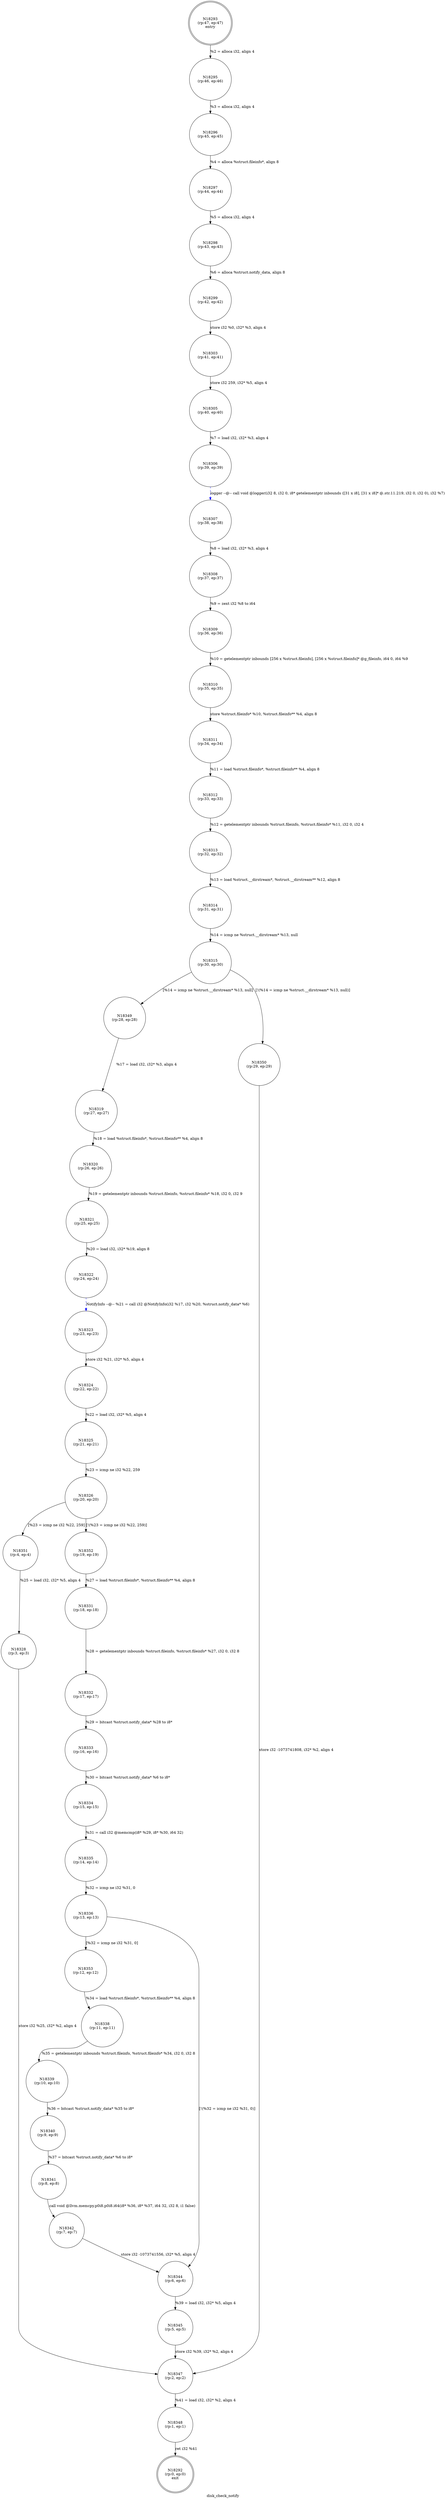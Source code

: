 digraph disk_check_notify {
label="disk_check_notify"
18292 [label="N18292\n(rp:0, ep:0)\nexit", shape="doublecircle"]
18293 [label="N18293\n(rp:47, ep:47)\nentry", shape="doublecircle"]
18293 -> 18295 [label="%2 = alloca i32, align 4"]
18295 [label="N18295\n(rp:46, ep:46)", shape="circle"]
18295 -> 18296 [label="%3 = alloca i32, align 4"]
18296 [label="N18296\n(rp:45, ep:45)", shape="circle"]
18296 -> 18297 [label="%4 = alloca %struct.fileinfo*, align 8"]
18297 [label="N18297\n(rp:44, ep:44)", shape="circle"]
18297 -> 18298 [label="%5 = alloca i32, align 4"]
18298 [label="N18298\n(rp:43, ep:43)", shape="circle"]
18298 -> 18299 [label="%6 = alloca %struct.notify_data, align 8"]
18299 [label="N18299\n(rp:42, ep:42)", shape="circle"]
18299 -> 18303 [label="store i32 %0, i32* %3, align 4"]
18303 [label="N18303\n(rp:41, ep:41)", shape="circle"]
18303 -> 18305 [label="store i32 259, i32* %5, align 4"]
18305 [label="N18305\n(rp:40, ep:40)", shape="circle"]
18305 -> 18306 [label="%7 = load i32, i32* %3, align 4"]
18306 [label="N18306\n(rp:39, ep:39)", shape="circle"]
18306 -> 18307 [label="logger --@-- call void @logger(i32 8, i32 0, i8* getelementptr inbounds ([31 x i8], [31 x i8]* @.str.11.219, i32 0, i32 0), i32 %7)", style="dashed", color="blue"]
18307 [label="N18307\n(rp:38, ep:38)", shape="circle"]
18307 -> 18308 [label="%8 = load i32, i32* %3, align 4"]
18308 [label="N18308\n(rp:37, ep:37)", shape="circle"]
18308 -> 18309 [label="%9 = zext i32 %8 to i64"]
18309 [label="N18309\n(rp:36, ep:36)", shape="circle"]
18309 -> 18310 [label="%10 = getelementptr inbounds [256 x %struct.fileinfo], [256 x %struct.fileinfo]* @g_fileinfo, i64 0, i64 %9"]
18310 [label="N18310\n(rp:35, ep:35)", shape="circle"]
18310 -> 18311 [label="store %struct.fileinfo* %10, %struct.fileinfo** %4, align 8"]
18311 [label="N18311\n(rp:34, ep:34)", shape="circle"]
18311 -> 18312 [label="%11 = load %struct.fileinfo*, %struct.fileinfo** %4, align 8"]
18312 [label="N18312\n(rp:33, ep:33)", shape="circle"]
18312 -> 18313 [label="%12 = getelementptr inbounds %struct.fileinfo, %struct.fileinfo* %11, i32 0, i32 4"]
18313 [label="N18313\n(rp:32, ep:32)", shape="circle"]
18313 -> 18314 [label="%13 = load %struct.__dirstream*, %struct.__dirstream** %12, align 8"]
18314 [label="N18314\n(rp:31, ep:31)", shape="circle"]
18314 -> 18315 [label="%14 = icmp ne %struct.__dirstream* %13, null"]
18315 [label="N18315\n(rp:30, ep:30)", shape="circle"]
18315 -> 18349 [label="[%14 = icmp ne %struct.__dirstream* %13, null]"]
18315 -> 18350 [label="[!(%14 = icmp ne %struct.__dirstream* %13, null)]"]
18319 [label="N18319\n(rp:27, ep:27)", shape="circle"]
18319 -> 18320 [label="%18 = load %struct.fileinfo*, %struct.fileinfo** %4, align 8"]
18320 [label="N18320\n(rp:26, ep:26)", shape="circle"]
18320 -> 18321 [label="%19 = getelementptr inbounds %struct.fileinfo, %struct.fileinfo* %18, i32 0, i32 9"]
18321 [label="N18321\n(rp:25, ep:25)", shape="circle"]
18321 -> 18322 [label="%20 = load i32, i32* %19, align 8"]
18322 [label="N18322\n(rp:24, ep:24)", shape="circle"]
18322 -> 18323 [label="NotifyInfo --@-- %21 = call i32 @NotifyInfo(i32 %17, i32 %20, %struct.notify_data* %6)", style="dashed", color="blue"]
18323 [label="N18323\n(rp:23, ep:23)", shape="circle"]
18323 -> 18324 [label="store i32 %21, i32* %5, align 4"]
18324 [label="N18324\n(rp:22, ep:22)", shape="circle"]
18324 -> 18325 [label="%22 = load i32, i32* %5, align 4"]
18325 [label="N18325\n(rp:21, ep:21)", shape="circle"]
18325 -> 18326 [label="%23 = icmp ne i32 %22, 259"]
18326 [label="N18326\n(rp:20, ep:20)", shape="circle"]
18326 -> 18351 [label="[%23 = icmp ne i32 %22, 259]"]
18326 -> 18352 [label="[!(%23 = icmp ne i32 %22, 259)]"]
18328 [label="N18328\n(rp:3, ep:3)", shape="circle"]
18328 -> 18347 [label="store i32 %25, i32* %2, align 4"]
18331 [label="N18331\n(rp:18, ep:18)", shape="circle"]
18331 -> 18332 [label="%28 = getelementptr inbounds %struct.fileinfo, %struct.fileinfo* %27, i32 0, i32 8"]
18332 [label="N18332\n(rp:17, ep:17)", shape="circle"]
18332 -> 18333 [label="%29 = bitcast %struct.notify_data* %28 to i8*"]
18333 [label="N18333\n(rp:16, ep:16)", shape="circle"]
18333 -> 18334 [label="%30 = bitcast %struct.notify_data* %6 to i8*"]
18334 [label="N18334\n(rp:15, ep:15)", shape="circle"]
18334 -> 18335 [label="%31 = call i32 @memcmp(i8* %29, i8* %30, i64 32)"]
18335 [label="N18335\n(rp:14, ep:14)", shape="circle"]
18335 -> 18336 [label="%32 = icmp ne i32 %31, 0"]
18336 [label="N18336\n(rp:13, ep:13)", shape="circle"]
18336 -> 18353 [label="[%32 = icmp ne i32 %31, 0]"]
18336 -> 18344 [label="[!(%32 = icmp ne i32 %31, 0)]"]
18338 [label="N18338\n(rp:11, ep:11)", shape="circle"]
18338 -> 18339 [label="%35 = getelementptr inbounds %struct.fileinfo, %struct.fileinfo* %34, i32 0, i32 8"]
18339 [label="N18339\n(rp:10, ep:10)", shape="circle"]
18339 -> 18340 [label="%36 = bitcast %struct.notify_data* %35 to i8*"]
18340 [label="N18340\n(rp:9, ep:9)", shape="circle"]
18340 -> 18341 [label="%37 = bitcast %struct.notify_data* %6 to i8*"]
18341 [label="N18341\n(rp:8, ep:8)", shape="circle"]
18341 -> 18342 [label="call void @llvm.memcpy.p0i8.p0i8.i64(i8* %36, i8* %37, i64 32, i32 8, i1 false)"]
18342 [label="N18342\n(rp:7, ep:7)", shape="circle"]
18342 -> 18344 [label="store i32 -1073741556, i32* %5, align 4"]
18344 [label="N18344\n(rp:6, ep:6)", shape="circle"]
18344 -> 18345 [label="%39 = load i32, i32* %5, align 4"]
18345 [label="N18345\n(rp:5, ep:5)", shape="circle"]
18345 -> 18347 [label="store i32 %39, i32* %2, align 4"]
18347 [label="N18347\n(rp:2, ep:2)", shape="circle"]
18347 -> 18348 [label="%41 = load i32, i32* %2, align 4"]
18348 [label="N18348\n(rp:1, ep:1)", shape="circle"]
18348 -> 18292 [label="ret i32 %41"]
18349 [label="N18349\n(rp:28, ep:28)", shape="circle"]
18349 -> 18319 [label="%17 = load i32, i32* %3, align 4"]
18350 [label="N18350\n(rp:29, ep:29)", shape="circle"]
18350 -> 18347 [label="store i32 -1073741808, i32* %2, align 4"]
18351 [label="N18351\n(rp:4, ep:4)", shape="circle"]
18351 -> 18328 [label="%25 = load i32, i32* %5, align 4"]
18352 [label="N18352\n(rp:19, ep:19)", shape="circle"]
18352 -> 18331 [label="%27 = load %struct.fileinfo*, %struct.fileinfo** %4, align 8"]
18353 [label="N18353\n(rp:12, ep:12)", shape="circle"]
18353 -> 18338 [label="%34 = load %struct.fileinfo*, %struct.fileinfo** %4, align 8"]
}

